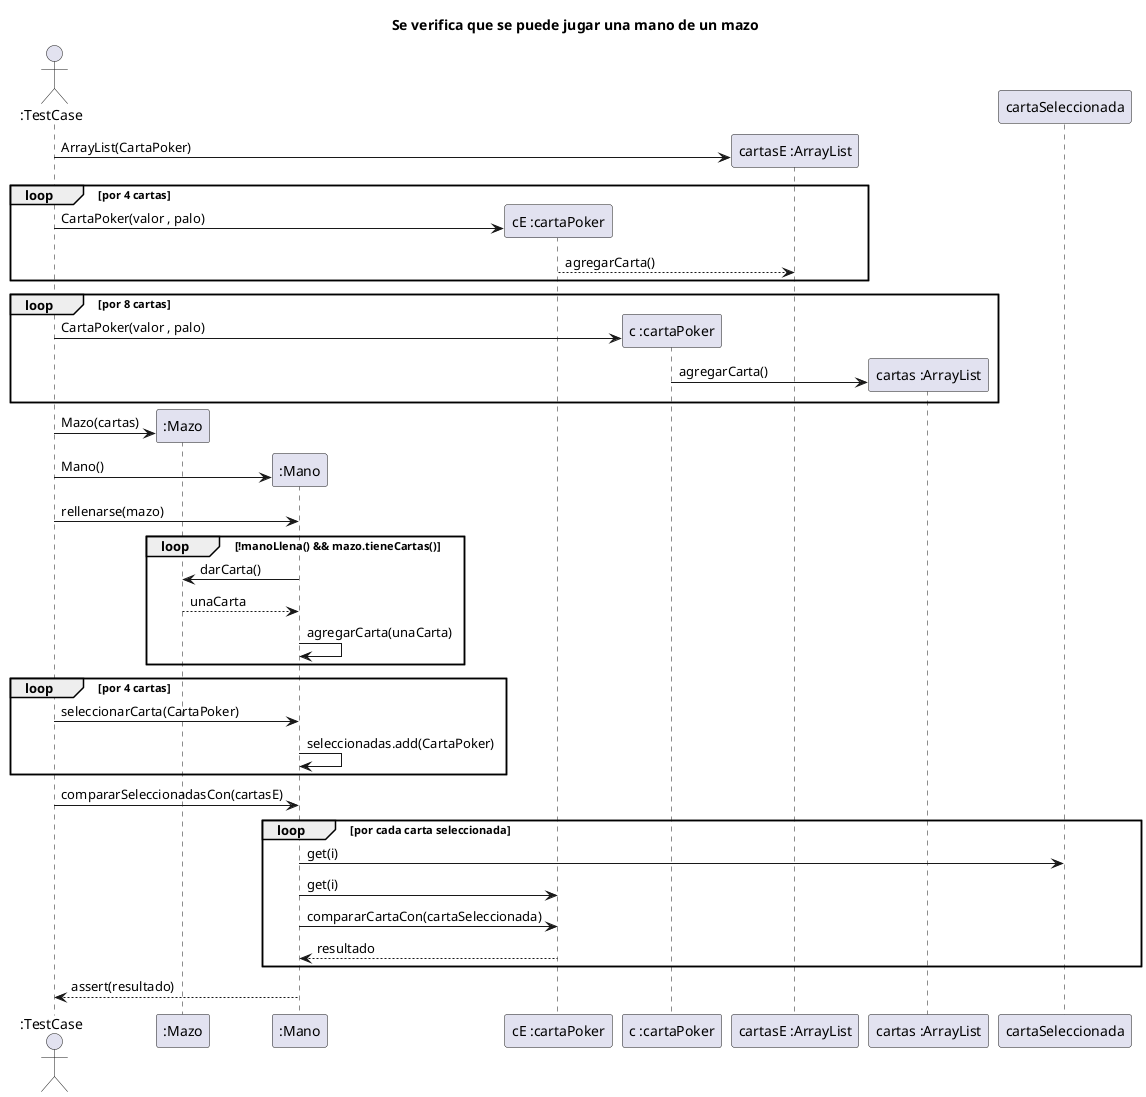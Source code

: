 @startuml
'https://plantuml.com/sequence-diagram

title Se verifica que se puede jugar una mano de un mazo

actor ":TestCase" as user
participant ":Mazo" as mazo
participant ":Mano" as mano
participant "cE :cartaPoker" as cartaE
participant "c :cartaPoker" as carta
participant "cartasE :ArrayList" as listaE
participant "cartas :ArrayList" as lista

user -> listaE**: ArrayList(CartaPoker)
loop por 4 cartas
    user -> cartaE**: CartaPoker(valor , palo)
    cartaE --> listaE: agregarCarta()
end


loop por 8 cartas
    user -> carta**: CartaPoker(valor , palo)
    carta -> lista**:agregarCarta()
end

user -> mazo**: Mazo(cartas)

user -> mano**: Mano()
user -> mano: rellenarse(mazo)

loop !manoLlena() && mazo.tieneCartas()
    mano -> mazo: darCarta()
    mazo --> mano: unaCarta
    mano -> mano: agregarCarta(unaCarta)
end

loop por 4 cartas
    user -> mano: seleccionarCarta(CartaPoker)
    mano -> mano: seleccionadas.add(CartaPoker)
end

user -> mano: compararSeleccionadasCon(cartasE)
loop por cada carta seleccionada
    mano -> cartaSeleccionada: get(i)
    mano -> cartaE: get(i)
    mano  -> cartaE : compararCartaCon(cartaSeleccionada)
    cartaE --> mano: resultado
end
mano --> user: assert(resultado)
@enduml